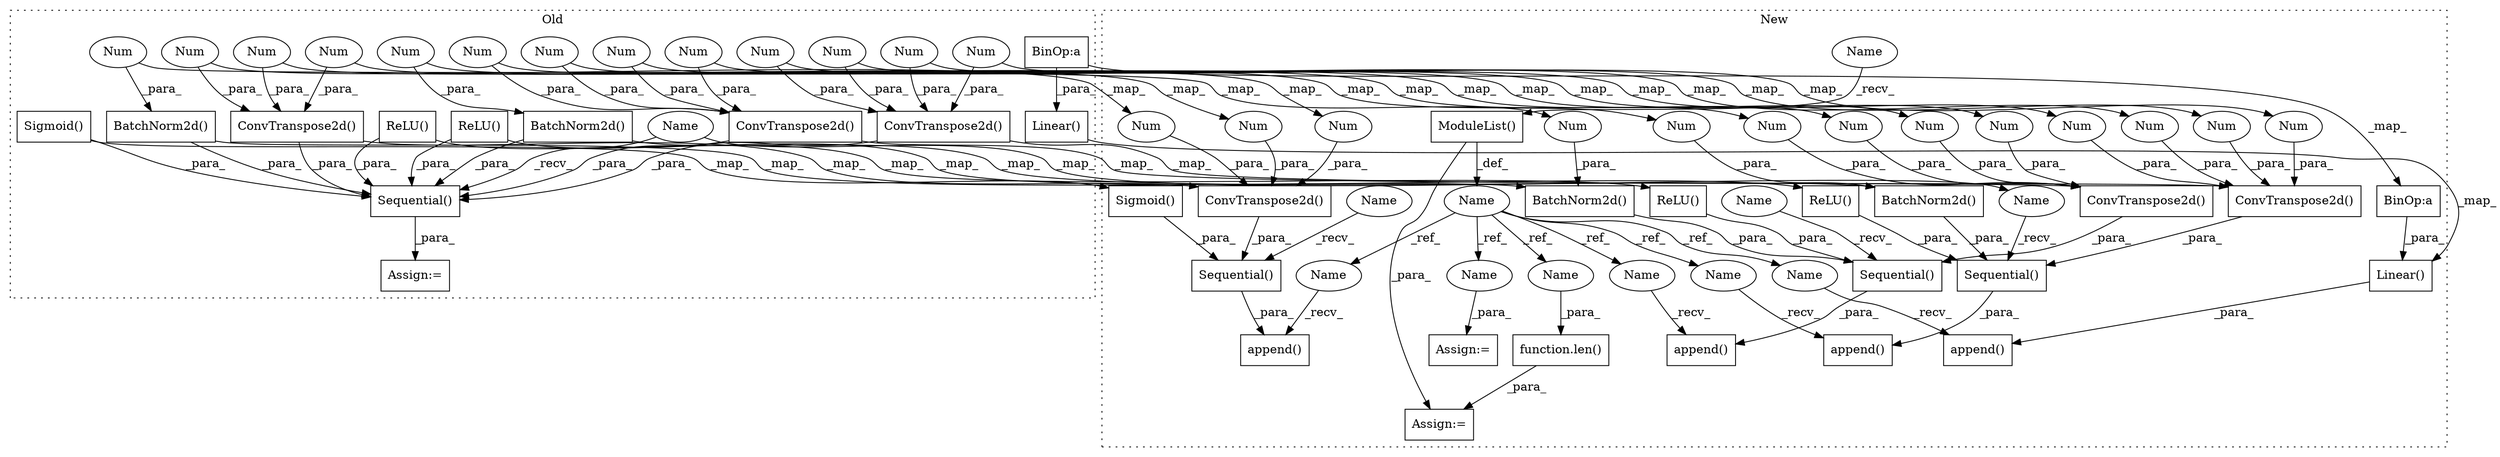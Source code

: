 digraph G {
subgraph cluster0 {
1 [label="ConvTranspose2d()" a="75" s="9605,9639" l="19,12" shape="box"];
4 [label="Sequential()" a="75" s="9578,9937" l="27,11" shape="box"];
5 [label="BatchNorm2d()" a="75" s="9665,9683" l="15,1" shape="box"];
7 [label="ReLU()" a="75" s="9698" l="9" shape="box"];
10 [label="Linear()" a="75" s="9508,9547" l="10,1" shape="box"];
12 [label="BatchNorm2d()" a="75" s="9798,9816" l="15,1" shape="box"];
20 [label="Sigmoid()" a="75" s="9925" l="12" shape="box"];
23 [label="Num" a="76" s="9624" l="4" shape="ellipse"];
26 [label="Num" a="76" s="9813" l="3" shape="ellipse"];
27 [label="Num" a="76" s="9680" l="3" shape="ellipse"];
30 [label="ConvTranspose2d()" a="75" s="9854,9899" l="19,12" shape="box"];
32 [label="Num" a="76" s="9895" l="1" shape="ellipse"];
33 [label="ConvTranspose2d()" a="75" s="9721,9754" l="19,30" shape="box"];
36 [label="Num" a="76" s="9750" l="1" shape="ellipse"];
41 [label="ReLU()" a="75" s="9831" l="9" shape="box"];
42 [label="Assign:=" a="68" s="9575" l="3" shape="box"];
44 [label="BinOp:a" a="82" s="9539" l="7" shape="box"];
46 [label="Num" a="76" s="9898" l="1" shape="ellipse"];
47 [label="Num" a="76" s="9753" l="1" shape="ellipse"];
50 [label="Num" a="76" s="9630" l="3" shape="ellipse"];
51 [label="Num" a="76" s="9745" l="3" shape="ellipse"];
53 [label="Num" a="76" s="9740" l="3" shape="ellipse"];
55 [label="Num" a="76" s="9638" l="1" shape="ellipse"];
57 [label="Num" a="76" s="9635" l="1" shape="ellipse"];
59 [label="Num" a="76" s="9873" l="3" shape="ellipse"];
67 [label="Name" a="87" s="9578" l="2" shape="ellipse"];
label = "Old";
style="dotted";
}
subgraph cluster1 {
2 [label="ConvTranspose2d()" a="75" s="13569,13603" l="19,12" shape="box"];
3 [label="Sequential()" a="75" s="13538,13679" l="31,15" shape="box"];
6 [label="BatchNorm2d()" a="75" s="13633,13651" l="15,1" shape="box"];
8 [label="ReLU()" a="75" s="13670" l="9" shape="box"];
9 [label="Linear()" a="75" s="13451,13490" l="10,1" shape="box"];
11 [label="Sequential()" a="75" s="13741,13899" l="31,15" shape="box"];
13 [label="BatchNorm2d()" a="75" s="13853,13871" l="15,1" shape="box"];
14 [label="Sequential()" a="75" s="13969,14086" l="30,15" shape="box"];
15 [label="append()" a="75" s="13714,13914" l="27,10" shape="box"];
16 [label="Name" a="87" s="13390" l="6" shape="ellipse"];
17 [label="function.len()" a="75" s="14163,14173" l="4,1" shape="box"];
18 [label="append()" a="75" s="13424,13491" l="27,10" shape="box"];
19 [label="Sigmoid()" a="75" s="14074" l="12" shape="box"];
21 [label="append()" a="75" s="13942,14101" l="27,10" shape="box"];
22 [label="Num" a="76" s="13588" l="4" shape="ellipse"];
24 [label="append()" a="75" s="13511,13694" l="27,10" shape="box"];
25 [label="Num" a="76" s="13868" l="3" shape="ellipse"];
28 [label="Num" a="76" s="13648" l="3" shape="ellipse"];
29 [label="ConvTranspose2d()" a="75" s="13999,14044" l="19,12" shape="box"];
31 [label="Num" a="76" s="14040" l="1" shape="ellipse"];
34 [label="ConvTranspose2d()" a="75" s="13772,13805" l="19,30" shape="box"];
35 [label="Num" a="76" s="13801" l="1" shape="ellipse"];
37 [label="ModuleList()" a="75" s="13399" l="15" shape="box"];
38 [label="Assign:=" a="68" s="14132" l="3" shape="box"];
39 [label="Assign:=" a="68" s="14160" l="3" shape="box"];
40 [label="ReLU()" a="75" s="13890" l="9" shape="box"];
43 [label="BinOp:a" a="82" s="13482" l="7" shape="box"];
45 [label="Num" a="76" s="14043" l="1" shape="ellipse"];
48 [label="Num" a="76" s="13804" l="1" shape="ellipse"];
49 [label="Num" a="76" s="13594" l="3" shape="ellipse"];
52 [label="Num" a="76" s="13796" l="3" shape="ellipse"];
54 [label="Num" a="76" s="13791" l="3" shape="ellipse"];
56 [label="Num" a="76" s="13602" l="1" shape="ellipse"];
58 [label="Num" a="76" s="13599" l="1" shape="ellipse"];
60 [label="Num" a="76" s="14018" l="3" shape="ellipse"];
61 [label="Name" a="87" s="13714" l="6" shape="ellipse"];
62 [label="Name" a="87" s="13511" l="6" shape="ellipse"];
63 [label="Name" a="87" s="13942" l="6" shape="ellipse"];
64 [label="Name" a="87" s="13424" l="6" shape="ellipse"];
65 [label="Name" a="87" s="14135" l="6" shape="ellipse"];
66 [label="Name" a="87" s="14167" l="6" shape="ellipse"];
68 [label="Name" a="87" s="13741" l="2" shape="ellipse"];
69 [label="Name" a="87" s="13969" l="2" shape="ellipse"];
70 [label="Name" a="87" s="13399" l="2" shape="ellipse"];
71 [label="Name" a="87" s="13538" l="2" shape="ellipse"];
label = "New";
style="dotted";
}
1 -> 2 [label="_map_"];
1 -> 4 [label="_para_"];
2 -> 3 [label="_para_"];
3 -> 24 [label="_para_"];
4 -> 42 [label="_para_"];
5 -> 6 [label="_map_"];
5 -> 4 [label="_para_"];
6 -> 3 [label="_para_"];
7 -> 4 [label="_para_"];
7 -> 8 [label="_map_"];
8 -> 3 [label="_para_"];
9 -> 18 [label="_para_"];
10 -> 9 [label="_map_"];
11 -> 15 [label="_para_"];
12 -> 13 [label="_map_"];
12 -> 4 [label="_para_"];
13 -> 11 [label="_para_"];
14 -> 21 [label="_para_"];
16 -> 61 [label="_ref_"];
16 -> 64 [label="_ref_"];
16 -> 63 [label="_ref_"];
16 -> 62 [label="_ref_"];
16 -> 65 [label="_ref_"];
16 -> 66 [label="_ref_"];
17 -> 39 [label="_para_"];
19 -> 14 [label="_para_"];
20 -> 4 [label="_para_"];
20 -> 19 [label="_map_"];
22 -> 2 [label="_para_"];
23 -> 1 [label="_para_"];
23 -> 22 [label="_map_"];
25 -> 13 [label="_para_"];
26 -> 25 [label="_map_"];
26 -> 12 [label="_para_"];
27 -> 5 [label="_para_"];
27 -> 28 [label="_map_"];
28 -> 6 [label="_para_"];
29 -> 14 [label="_para_"];
30 -> 29 [label="_map_"];
30 -> 4 [label="_para_"];
31 -> 29 [label="_para_"];
32 -> 30 [label="_para_"];
32 -> 31 [label="_map_"];
33 -> 4 [label="_para_"];
33 -> 34 [label="_map_"];
34 -> 11 [label="_para_"];
35 -> 34 [label="_para_"];
36 -> 35 [label="_map_"];
36 -> 33 [label="_para_"];
37 -> 39 [label="_para_"];
37 -> 16 [label="_def_"];
40 -> 11 [label="_para_"];
41 -> 40 [label="_map_"];
41 -> 4 [label="_para_"];
43 -> 9 [label="_para_"];
44 -> 43 [label="_map_"];
44 -> 10 [label="_para_"];
45 -> 29 [label="_para_"];
46 -> 45 [label="_map_"];
46 -> 30 [label="_para_"];
47 -> 48 [label="_map_"];
47 -> 33 [label="_para_"];
48 -> 34 [label="_para_"];
49 -> 2 [label="_para_"];
50 -> 49 [label="_map_"];
50 -> 1 [label="_para_"];
51 -> 52 [label="_map_"];
51 -> 33 [label="_para_"];
52 -> 34 [label="_para_"];
53 -> 33 [label="_para_"];
53 -> 54 [label="_map_"];
54 -> 34 [label="_para_"];
55 -> 56 [label="_map_"];
55 -> 1 [label="_para_"];
56 -> 2 [label="_para_"];
57 -> 58 [label="_map_"];
57 -> 1 [label="_para_"];
58 -> 2 [label="_para_"];
59 -> 60 [label="_map_"];
59 -> 30 [label="_para_"];
60 -> 29 [label="_para_"];
61 -> 15 [label="_recv_"];
62 -> 24 [label="_recv_"];
63 -> 21 [label="_recv_"];
64 -> 18 [label="_recv_"];
65 -> 38 [label="_para_"];
66 -> 17 [label="_para_"];
67 -> 4 [label="_recv_"];
67 -> 71 [label="_map_"];
68 -> 11 [label="_recv_"];
69 -> 14 [label="_recv_"];
70 -> 37 [label="_recv_"];
71 -> 3 [label="_recv_"];
}